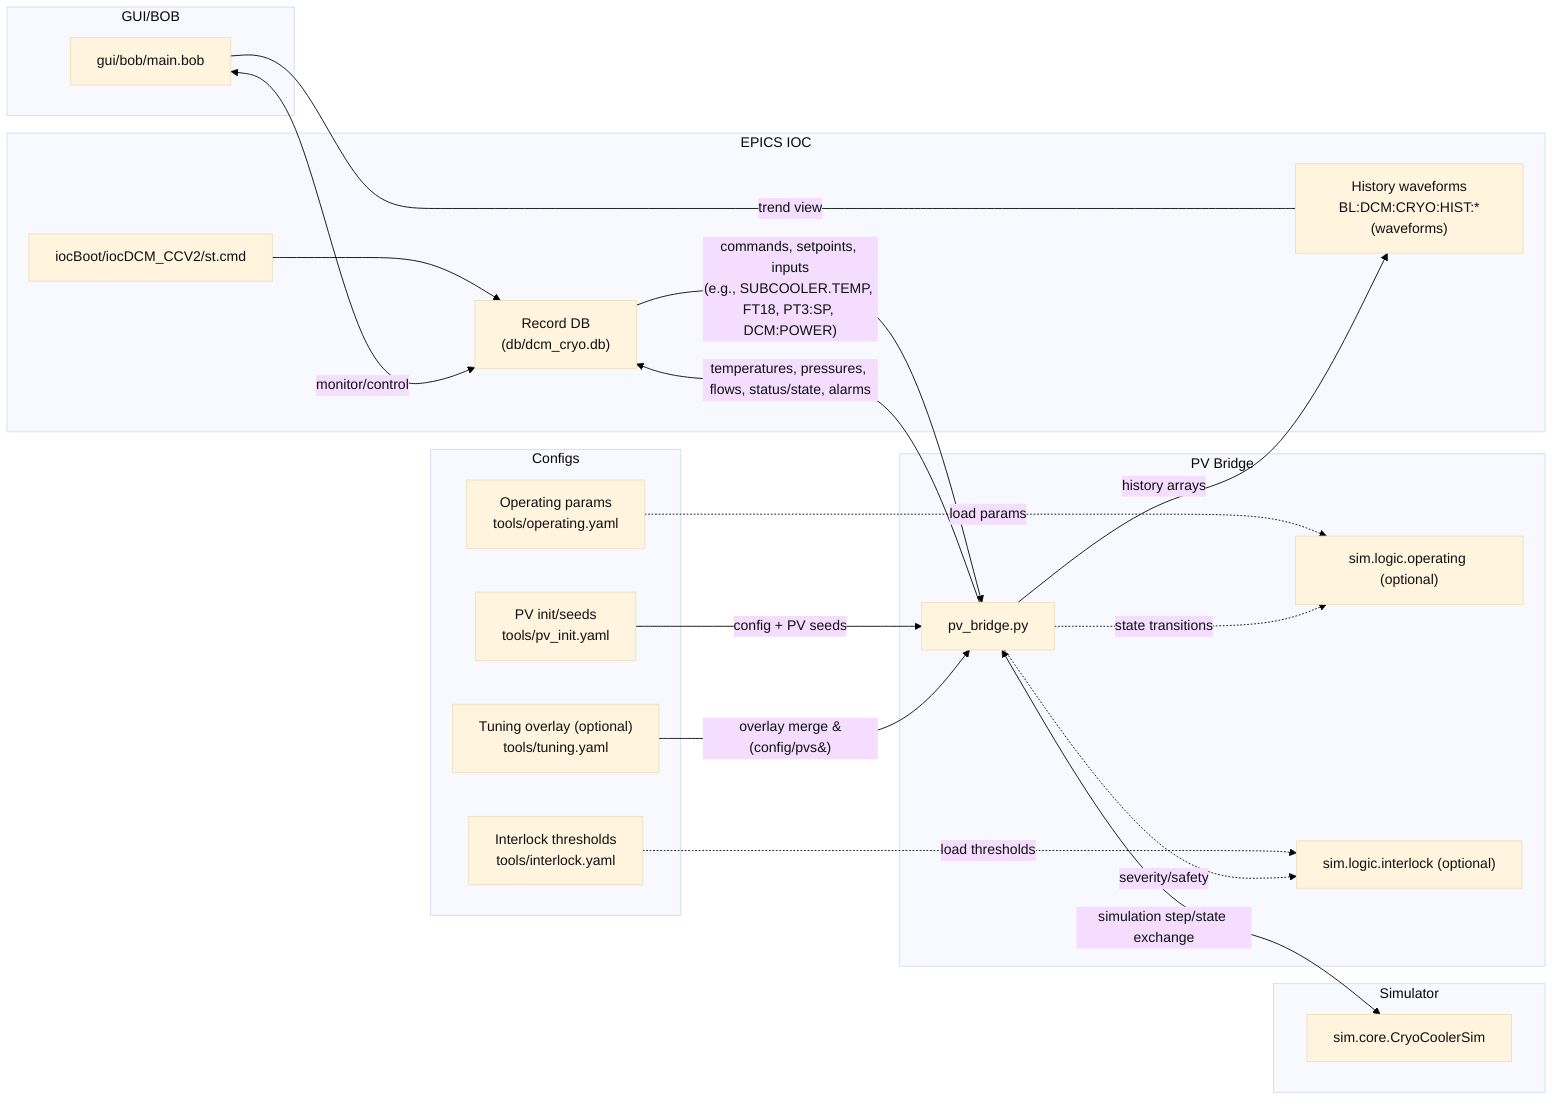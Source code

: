 %%{init: {"theme":"base","themeVariables":{"background":"#ffffff","primaryTextColor":"#111111"}}}%%
flowchart LR
  %% IOC 및 DB
  subgraph IOC[EPICS IOC]
    STCMD[iocBoot/iocDCM_CCV2/st.cmd]
    DB["Record DB<br/>(db/dcm_cryo.db)"]
    HIST["History waveforms<br/>BL:DCM:CRYO:HIST:*(waveforms)"]
  end

  %% 브리지와 선택 로직
  subgraph Bridge[PV Bridge]
    BRIDGE[pv_bridge.py]
    OPER["sim.logic.operating (optional)"]
    ILK["sim.logic.interlock (optional)"]
  end

  %% 시뮬레이터 코어
  subgraph Sim[Simulator]
    MODEL["sim.core.CryoCoolerSim"]
  end

  %% GUI
  subgraph GUI[GUI/BOB]
    BOB[gui/bob/main.bob]
  end

  %% 설정 파일
  subgraph CFG[Configs]
    INIT["PV init/seeds<br/>tools/pv_init.yaml"]
    TUNE["Tuning overlay (optional)<br/>tools/tuning.yaml"]
    OPERCFG["Operating params<br/>tools/operating.yaml"]
    ILKCFG["Interlock thresholds<br/>tools/interlock.yaml"]
  end

  %% 부팅/레코드 로드
  STCMD --> DB

  %% 설정 → 브리지/로직
  INIT -->|"config + PV seeds"| BRIDGE
  TUNE -->|"overlay merge &#40;config/pvs&#41;"| BRIDGE
  OPERCFG -.->|"load params"| OPER
  ILKCFG -.->|"load thresholds"| ILK

  %% IOC ↔ 브리지
  DB -->|"commands, setpoints, inputs<br/>(e.g., SUBCOOLER.TEMP, FT18, PT3:SP, DCM:POWER)"| BRIDGE
  BRIDGE -->|"temperatures, pressures, flows, status/state, alarms"| DB
  BRIDGE -->|"history arrays"| HIST

  %% 브리지 ↔ 시뮬레이터
  BRIDGE <-->|"simulation step/state exchange"| MODEL

  %% 브리지에서 사용하는 선택 로직
  BRIDGE -.->|"state transitions"| OPER
  BRIDGE -.->|"severity/safety"| ILK

  %% GUI ↔ IOC
  BOB <-->|"monitor/control"| DB
  BOB ----|"trend view"| HIST

  %% Cross links
  click BRIDGE "pv_bridge_overview.mmd" "Open: PV Bridge overview"